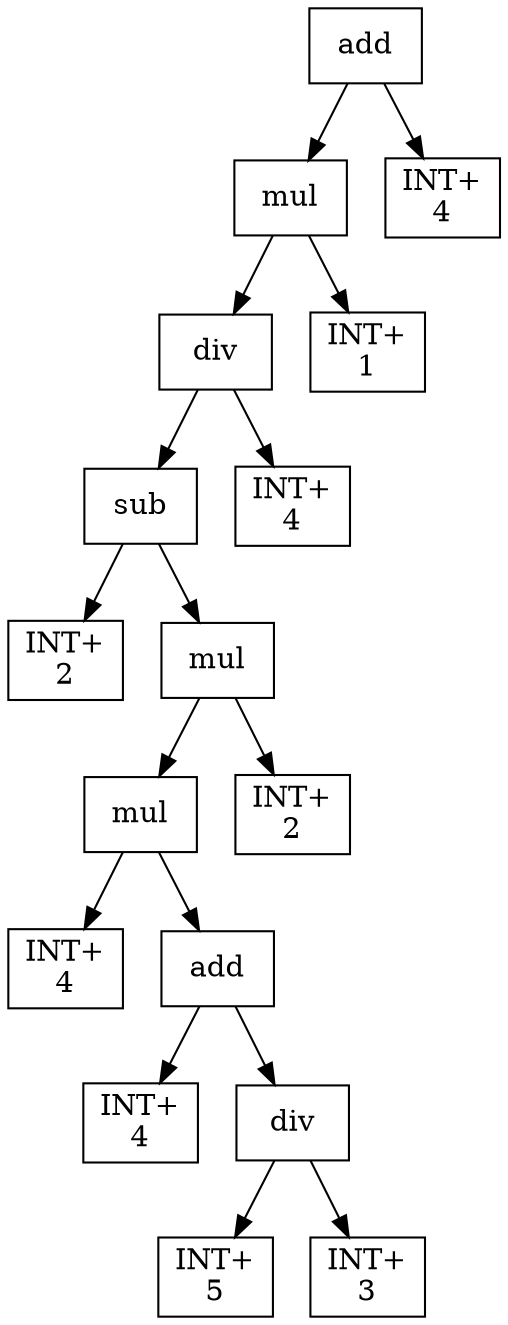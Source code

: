 digraph expr {
  node [shape=box];
  n1 [label="add"];
  n2 [label="mul"];
  n3 [label="div"];
  n4 [label="sub"];
  n5 [label="INT+\n2"];
  n6 [label="mul"];
  n7 [label="mul"];
  n8 [label="INT+\n4"];
  n9 [label="add"];
  n10 [label="INT+\n4"];
  n11 [label="div"];
  n12 [label="INT+\n5"];
  n13 [label="INT+\n3"];
  n11 -> n12;
  n11 -> n13;
  n9 -> n10;
  n9 -> n11;
  n7 -> n8;
  n7 -> n9;
  n14 [label="INT+\n2"];
  n6 -> n7;
  n6 -> n14;
  n4 -> n5;
  n4 -> n6;
  n15 [label="INT+\n4"];
  n3 -> n4;
  n3 -> n15;
  n16 [label="INT+\n1"];
  n2 -> n3;
  n2 -> n16;
  n17 [label="INT+\n4"];
  n1 -> n2;
  n1 -> n17;
}